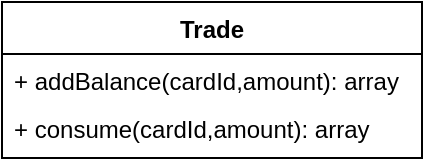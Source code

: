 <mxfile version="13.8.1" type="github"><diagram name="Page-1" id="c4acf3e9-155e-7222-9cf6-157b1a14988f"><mxGraphModel dx="740" dy="490" grid="1" gridSize="10" guides="1" tooltips="1" connect="1" arrows="1" fold="1" page="1" pageScale="1" pageWidth="850" pageHeight="1100" background="#ffffff" math="0" shadow="0"><root><mxCell id="0"/><mxCell id="1" parent="0"/><mxCell id="GMyJmKbewlOd0z91ITgD-1" value="Trade" style="swimlane;fontStyle=1;align=center;verticalAlign=top;childLayout=stackLayout;horizontal=1;startSize=26;horizontalStack=0;resizeParent=1;resizeParentMax=0;resizeLast=0;collapsible=1;marginBottom=0;" parent="1" vertex="1"><mxGeometry x="250" y="110" width="210" height="78" as="geometry"/></mxCell><mxCell id="GMyJmKbewlOd0z91ITgD-6" value="+ addBalance(cardId,amount): array" style="text;strokeColor=none;fillColor=none;align=left;verticalAlign=top;spacingLeft=4;spacingRight=4;overflow=hidden;rotatable=0;points=[[0,0.5],[1,0.5]];portConstraint=eastwest;" parent="GMyJmKbewlOd0z91ITgD-1" vertex="1"><mxGeometry y="26" width="210" height="24" as="geometry"/></mxCell><mxCell id="GMyJmKbewlOd0z91ITgD-7" value="+ consume(cardId,amount): array" style="text;strokeColor=none;fillColor=none;align=left;verticalAlign=top;spacingLeft=4;spacingRight=4;overflow=hidden;rotatable=0;points=[[0,0.5],[1,0.5]];portConstraint=eastwest;" parent="GMyJmKbewlOd0z91ITgD-1" vertex="1"><mxGeometry y="50" width="210" height="28" as="geometry"/></mxCell></root></mxGraphModel></diagram></mxfile>